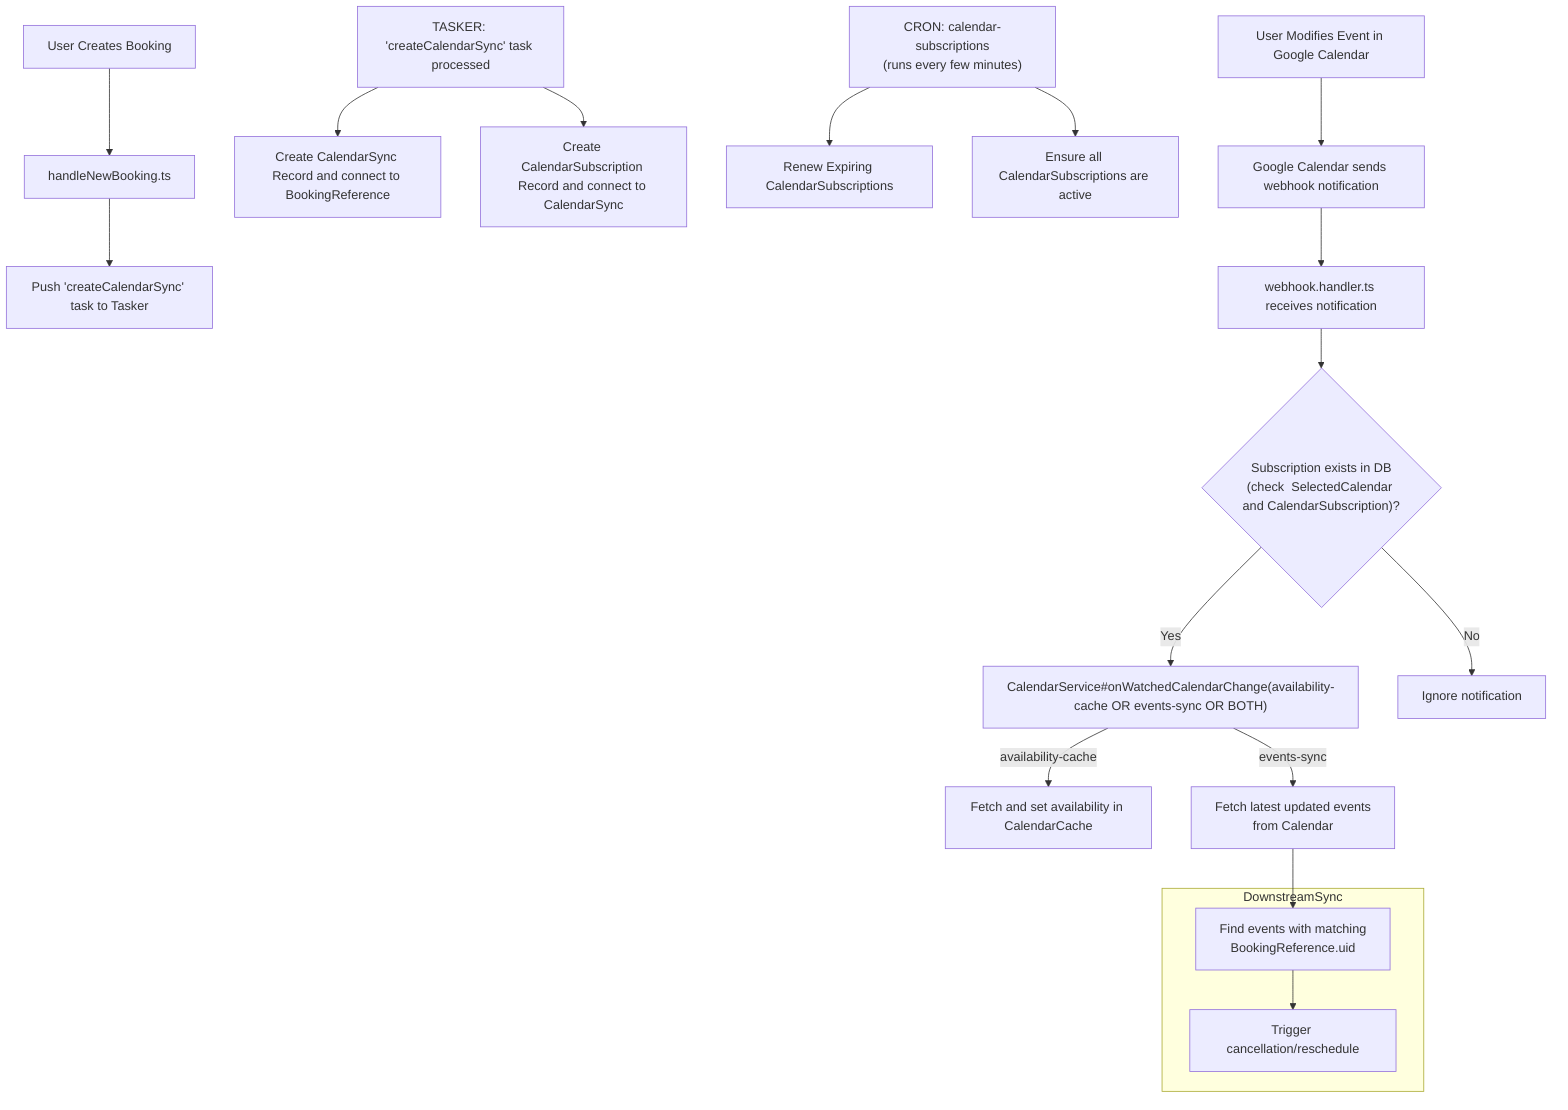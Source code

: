 graph TD
    A["User Creates Booking"] --> B["handleNewBooking.ts"]
    B --> C["Push 'createCalendarSync' task to Tasker"]
    
    T1["TASKER: 'createCalendarSync' task processed"]
    T1 --> D["Create CalendarSync Record and connect to BookingReference"]
    T1 --> E["Create CalendarSubscription Record and connect to CalendarSync"]
    
    H["CRON: calendar-subscriptions<br/>(runs every few minutes)"] 
    H    --> J["Renew Expiring CalendarSubscriptions"]
    H    --> K["Ensure all CalendarSubscriptions are active"]
    
    N["User Modifies Event in Google Calendar"]
    N --> O["Google Calendar sends webhook notification"]
    
    O --> P["webhook.handler.ts receives notification"]
    P --> Q{"Subscription exists in DB<br/>(check  SelectedCalendar and CalendarSubscription)?"}
    Q -->|Yes| R["CalendarService#onWatchedCalendarChange(availability-cache OR events-sync OR BOTH)"]
    Q -->|No| S["Ignore notification"]
    R -->|availability-cache| T["Fetch and set availability in CalendarCache"]
    R -->|events-sync| U["Fetch latest updated events<br/>from Calendar"]
    U --> V["Find events with matching<br/>BookingReference.uid"]
    subgraph DownstreamSync
        V --> W["Trigger cancellation/reschedule<br/>"]
    end